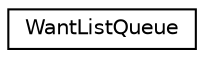 digraph "Graphical Class Hierarchy"
{
  edge [fontname="Helvetica",fontsize="10",labelfontname="Helvetica",labelfontsize="10"];
  node [fontname="Helvetica",fontsize="10",shape=record];
  rankdir="LR";
  Node0 [label="WantListQueue",height=0.2,width=0.4,color="black", fillcolor="white", style="filled",URL="$struct_want_list_queue.html"];
}
